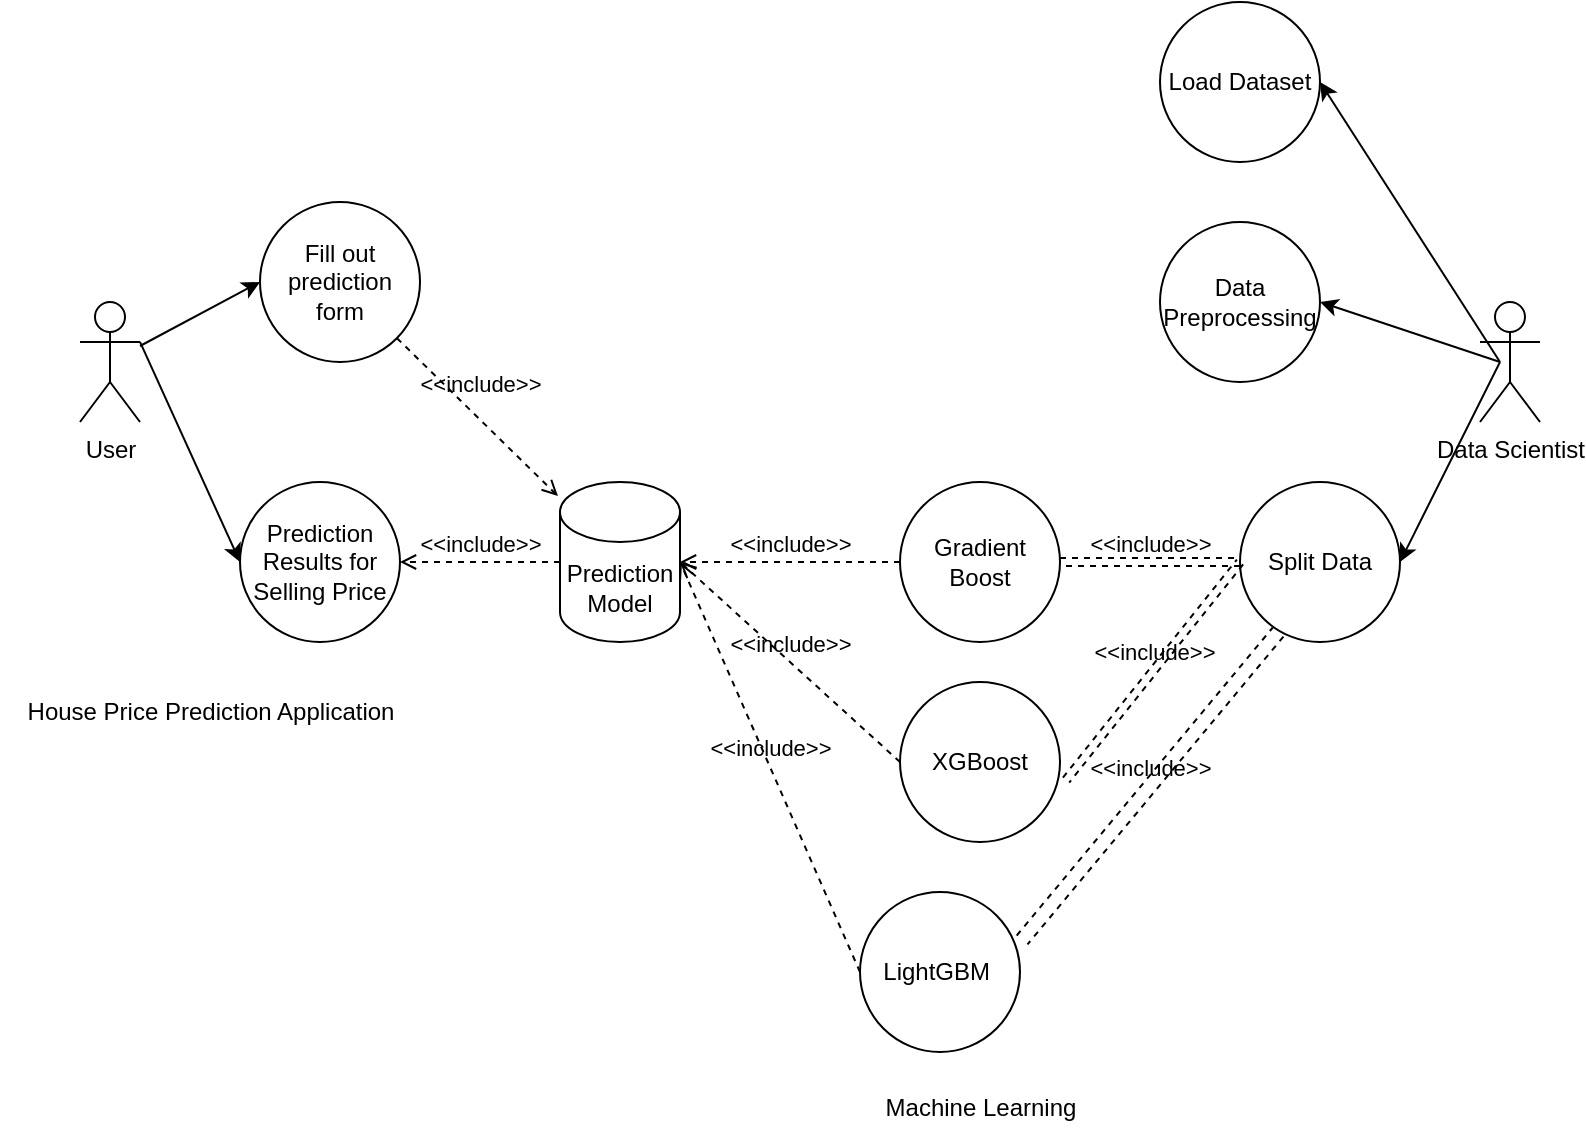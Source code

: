 <mxfile version="21.6.7" type="github">
  <diagram name="Page-1" id="LGcIzqpqvI99VyzNbqDK">
    <mxGraphModel dx="1434" dy="758" grid="1" gridSize="10" guides="1" tooltips="1" connect="1" arrows="1" fold="1" page="1" pageScale="1" pageWidth="827" pageHeight="1169" math="0" shadow="0">
      <root>
        <mxCell id="0" />
        <mxCell id="1" parent="0" />
        <mxCell id="zcrVRctVFrBtX6OTc7ev-1" value="User" style="shape=umlActor;verticalLabelPosition=bottom;verticalAlign=top;html=1;outlineConnect=0;" parent="1" vertex="1">
          <mxGeometry x="70" y="290" width="30" height="60" as="geometry" />
        </mxCell>
        <mxCell id="zcrVRctVFrBtX6OTc7ev-2" value="Data Scientist" style="shape=umlActor;verticalLabelPosition=bottom;verticalAlign=top;html=1;outlineConnect=0;" parent="1" vertex="1">
          <mxGeometry x="770" y="290" width="30" height="60" as="geometry" />
        </mxCell>
        <mxCell id="zcrVRctVFrBtX6OTc7ev-3" value="Fill out prediction form" style="ellipse;whiteSpace=wrap;html=1;aspect=fixed;" parent="1" vertex="1">
          <mxGeometry x="160" y="240" width="80" height="80" as="geometry" />
        </mxCell>
        <mxCell id="zcrVRctVFrBtX6OTc7ev-4" value="Prediction Results for Selling Price" style="ellipse;whiteSpace=wrap;html=1;aspect=fixed;" parent="1" vertex="1">
          <mxGeometry x="150" y="380" width="80" height="80" as="geometry" />
        </mxCell>
        <mxCell id="zcrVRctVFrBtX6OTc7ev-5" value="Prediction Model" style="shape=cylinder3;whiteSpace=wrap;html=1;boundedLbl=1;backgroundOutline=1;size=15;" parent="1" vertex="1">
          <mxGeometry x="310" y="380" width="60" height="80" as="geometry" />
        </mxCell>
        <mxCell id="zcrVRctVFrBtX6OTc7ev-7" value="Gradient Boost" style="ellipse;whiteSpace=wrap;html=1;aspect=fixed;" parent="1" vertex="1">
          <mxGeometry x="480" y="380" width="80" height="80" as="geometry" />
        </mxCell>
        <mxCell id="zcrVRctVFrBtX6OTc7ev-8" value="&amp;lt;&amp;lt;include&amp;gt;&amp;gt;" style="html=1;verticalAlign=bottom;labelBackgroundColor=none;endArrow=open;endFill=0;dashed=1;rounded=0;exitX=0;exitY=0.5;exitDx=0;exitDy=0;" parent="1" source="zcrVRctVFrBtX6OTc7ev-7" edge="1">
          <mxGeometry width="160" relative="1" as="geometry">
            <mxPoint x="470" y="349" as="sourcePoint" />
            <mxPoint x="370" y="420" as="targetPoint" />
          </mxGeometry>
        </mxCell>
        <mxCell id="zcrVRctVFrBtX6OTc7ev-9" value="Split Data" style="ellipse;whiteSpace=wrap;html=1;aspect=fixed;" parent="1" vertex="1">
          <mxGeometry x="650" y="380" width="80" height="80" as="geometry" />
        </mxCell>
        <mxCell id="zcrVRctVFrBtX6OTc7ev-11" value="Data Preprocessing" style="ellipse;whiteSpace=wrap;html=1;aspect=fixed;" parent="1" vertex="1">
          <mxGeometry x="610" y="250" width="80" height="80" as="geometry" />
        </mxCell>
        <mxCell id="zcrVRctVFrBtX6OTc7ev-12" value="Load Dataset" style="ellipse;whiteSpace=wrap;html=1;aspect=fixed;" parent="1" vertex="1">
          <mxGeometry x="610" y="140" width="80" height="80" as="geometry" />
        </mxCell>
        <mxCell id="zcrVRctVFrBtX6OTc7ev-13" value="XGBoost" style="ellipse;whiteSpace=wrap;html=1;aspect=fixed;" parent="1" vertex="1">
          <mxGeometry x="480" y="480" width="80" height="80" as="geometry" />
        </mxCell>
        <mxCell id="zcrVRctVFrBtX6OTc7ev-14" value="LightGBM&amp;nbsp;" style="ellipse;whiteSpace=wrap;html=1;aspect=fixed;" parent="1" vertex="1">
          <mxGeometry x="460" y="585" width="80" height="80" as="geometry" />
        </mxCell>
        <mxCell id="zcrVRctVFrBtX6OTc7ev-17" value="" style="endArrow=classic;html=1;rounded=0;entryX=1;entryY=0.5;entryDx=0;entryDy=0;" parent="1" target="zcrVRctVFrBtX6OTc7ev-12" edge="1">
          <mxGeometry width="50" height="50" relative="1" as="geometry">
            <mxPoint x="780" y="320" as="sourcePoint" />
            <mxPoint x="760" y="280" as="targetPoint" />
          </mxGeometry>
        </mxCell>
        <mxCell id="zcrVRctVFrBtX6OTc7ev-18" value="" style="endArrow=classic;html=1;rounded=0;entryX=1;entryY=0.5;entryDx=0;entryDy=0;exitX=0;exitY=0.333;exitDx=0;exitDy=0;exitPerimeter=0;" parent="1" target="zcrVRctVFrBtX6OTc7ev-11" edge="1">
          <mxGeometry width="50" height="50" relative="1" as="geometry">
            <mxPoint x="780" y="320" as="sourcePoint" />
            <mxPoint x="700" y="190" as="targetPoint" />
          </mxGeometry>
        </mxCell>
        <mxCell id="zcrVRctVFrBtX6OTc7ev-19" value="" style="endArrow=classic;html=1;rounded=0;entryX=1;entryY=0.5;entryDx=0;entryDy=0;" parent="1" target="zcrVRctVFrBtX6OTc7ev-9" edge="1">
          <mxGeometry width="50" height="50" relative="1" as="geometry">
            <mxPoint x="780" y="320" as="sourcePoint" />
            <mxPoint x="710" y="200" as="targetPoint" />
          </mxGeometry>
        </mxCell>
        <mxCell id="zcrVRctVFrBtX6OTc7ev-20" value="" style="endArrow=classic;html=1;rounded=0;entryX=0;entryY=0.5;entryDx=0;entryDy=0;" parent="1" source="zcrVRctVFrBtX6OTc7ev-1" target="zcrVRctVFrBtX6OTc7ev-3" edge="1">
          <mxGeometry width="50" height="50" relative="1" as="geometry">
            <mxPoint x="90" y="340" as="sourcePoint" />
            <mxPoint x="140" y="290" as="targetPoint" />
          </mxGeometry>
        </mxCell>
        <mxCell id="zcrVRctVFrBtX6OTc7ev-22" value="" style="endArrow=classic;html=1;rounded=0;entryX=0;entryY=0.5;entryDx=0;entryDy=0;exitX=1;exitY=0.333;exitDx=0;exitDy=0;exitPerimeter=0;" parent="1" source="zcrVRctVFrBtX6OTc7ev-1" target="zcrVRctVFrBtX6OTc7ev-4" edge="1">
          <mxGeometry width="50" height="50" relative="1" as="geometry">
            <mxPoint x="110" y="360" as="sourcePoint" />
            <mxPoint x="160" y="310" as="targetPoint" />
          </mxGeometry>
        </mxCell>
        <mxCell id="zcrVRctVFrBtX6OTc7ev-23" value="&amp;lt;&amp;lt;include&amp;gt;&amp;gt;" style="html=1;verticalAlign=bottom;labelBackgroundColor=none;endArrow=open;endFill=0;dashed=1;rounded=0;entryX=-0.017;entryY=0.088;entryDx=0;entryDy=0;entryPerimeter=0;" parent="1" source="zcrVRctVFrBtX6OTc7ev-3" target="zcrVRctVFrBtX6OTc7ev-5" edge="1">
          <mxGeometry x="-0.078" y="6" width="160" relative="1" as="geometry">
            <mxPoint x="360" y="330" as="sourcePoint" />
            <mxPoint x="230" y="330" as="targetPoint" />
            <mxPoint as="offset" />
          </mxGeometry>
        </mxCell>
        <mxCell id="zcrVRctVFrBtX6OTc7ev-24" value="&amp;lt;&amp;lt;include&amp;gt;&amp;gt;" style="html=1;verticalAlign=bottom;labelBackgroundColor=none;endArrow=open;endFill=0;dashed=1;rounded=0;entryX=1;entryY=0.5;entryDx=0;entryDy=0;exitX=0;exitY=0.5;exitDx=0;exitDy=0;exitPerimeter=0;" parent="1" source="zcrVRctVFrBtX6OTc7ev-5" target="zcrVRctVFrBtX6OTc7ev-4" edge="1">
          <mxGeometry width="160" relative="1" as="geometry">
            <mxPoint x="320" y="480" as="sourcePoint" />
            <mxPoint x="210" y="480" as="targetPoint" />
          </mxGeometry>
        </mxCell>
        <mxCell id="zcrVRctVFrBtX6OTc7ev-25" value="&amp;lt;&amp;lt;include&amp;gt;&amp;gt;" style="html=1;verticalAlign=bottom;labelBackgroundColor=none;endArrow=open;endFill=0;dashed=1;rounded=0;exitX=0;exitY=0.5;exitDx=0;exitDy=0;" parent="1" source="zcrVRctVFrBtX6OTc7ev-13" edge="1">
          <mxGeometry width="160" relative="1" as="geometry">
            <mxPoint x="420" y="550" as="sourcePoint" />
            <mxPoint x="370" y="420" as="targetPoint" />
          </mxGeometry>
        </mxCell>
        <mxCell id="zcrVRctVFrBtX6OTc7ev-26" value="&amp;lt;&amp;lt;include&amp;gt;&amp;gt;" style="html=1;verticalAlign=bottom;labelBackgroundColor=none;endArrow=open;endFill=0;dashed=1;rounded=0;exitX=0;exitY=0.5;exitDx=0;exitDy=0;entryX=1;entryY=0.5;entryDx=0;entryDy=0;entryPerimeter=0;" parent="1" source="zcrVRctVFrBtX6OTc7ev-14" target="zcrVRctVFrBtX6OTc7ev-5" edge="1">
          <mxGeometry width="160" relative="1" as="geometry">
            <mxPoint x="440" y="640" as="sourcePoint" />
            <mxPoint x="330" y="630" as="targetPoint" />
          </mxGeometry>
        </mxCell>
        <mxCell id="zcrVRctVFrBtX6OTc7ev-27" value="&amp;lt;&amp;lt;include&amp;gt;&amp;gt;" style="html=1;verticalAlign=bottom;labelBackgroundColor=none;endArrow=open;endFill=0;dashed=1;rounded=0;exitX=0;exitY=0.5;exitDx=0;exitDy=0;entryX=1;entryY=0.5;entryDx=0;entryDy=0;shape=link;" parent="1" source="zcrVRctVFrBtX6OTc7ev-9" target="zcrVRctVFrBtX6OTc7ev-7" edge="1">
          <mxGeometry width="160" relative="1" as="geometry">
            <mxPoint x="690" y="635" as="sourcePoint" />
            <mxPoint x="600" y="430" as="targetPoint" />
          </mxGeometry>
        </mxCell>
        <mxCell id="zcrVRctVFrBtX6OTc7ev-28" value="&amp;lt;&amp;lt;include&amp;gt;&amp;gt;" style="html=1;verticalAlign=bottom;labelBackgroundColor=none;endArrow=open;endFill=0;dashed=1;rounded=0;exitX=0;exitY=0.5;exitDx=0;exitDy=0;entryX=1.038;entryY=0.613;entryDx=0;entryDy=0;entryPerimeter=0;shape=link;" parent="1" source="zcrVRctVFrBtX6OTc7ev-9" target="zcrVRctVFrBtX6OTc7ev-13" edge="1">
          <mxGeometry width="160" relative="1" as="geometry">
            <mxPoint x="690" y="665" as="sourcePoint" />
            <mxPoint x="600" y="460" as="targetPoint" />
          </mxGeometry>
        </mxCell>
        <mxCell id="zcrVRctVFrBtX6OTc7ev-29" value="&amp;lt;&amp;lt;include&amp;gt;&amp;gt;" style="html=1;verticalAlign=bottom;labelBackgroundColor=none;endArrow=open;endFill=0;dashed=1;rounded=0;exitX=0.238;exitY=0.938;exitDx=0;exitDy=0;entryX=1.013;entryY=0.3;entryDx=0;entryDy=0;entryPerimeter=0;shape=link;width=7;exitPerimeter=0;" parent="1" source="zcrVRctVFrBtX6OTc7ev-9" target="zcrVRctVFrBtX6OTc7ev-14" edge="1">
          <mxGeometry width="160" relative="1" as="geometry">
            <mxPoint x="670.96" y="440" as="sourcePoint" />
            <mxPoint x="560" y="636.04" as="targetPoint" />
          </mxGeometry>
        </mxCell>
        <mxCell id="zcrVRctVFrBtX6OTc7ev-31" value="House Price Prediction Application" style="text;html=1;align=center;verticalAlign=middle;resizable=0;points=[];autosize=1;strokeColor=none;fillColor=none;" parent="1" vertex="1">
          <mxGeometry x="30" y="480" width="210" height="30" as="geometry" />
        </mxCell>
        <mxCell id="zcrVRctVFrBtX6OTc7ev-32" value="Machine Learning" style="text;html=1;align=center;verticalAlign=middle;resizable=0;points=[];autosize=1;strokeColor=none;fillColor=none;" parent="1" vertex="1">
          <mxGeometry x="460" y="678" width="120" height="30" as="geometry" />
        </mxCell>
      </root>
    </mxGraphModel>
  </diagram>
</mxfile>
